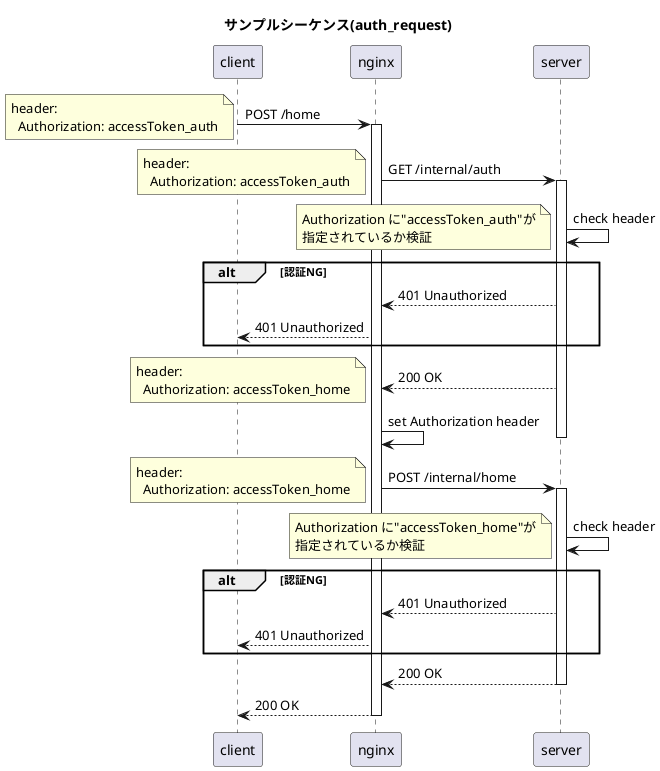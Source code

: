 @startuml
title: サンプルシーケンス(auth_request)

client -> nginx: POST /home
note left
  header:
    Authorization: accessToken_auth
end note
activate nginx
  nginx -> server: GET /internal/auth
  note left
    header:
      Authorization: accessToken_auth
  end note
  activate server
    server -> server: check header
    note left
      Authorization に"accessToken_auth"が
      指定されているか検証
    end note

    alt 認証NG
      server --> nginx: 401 Unauthorized
      nginx --> client: 401 Unauthorized
    end

    server --> nginx: 200 OK
    note left
      header:
        Authorization: accessToken_home
    end note
    nginx -> nginx: set Authorization header
  deactivate server

  nginx -> server: POST /internal/home
  activate server
    note left
      header:
        Authorization: accessToken_home
    end note

    server -> server: check header
    note left
      Authorization に"accessToken_home"が
      指定されているか検証
    end note

    alt 認証NG
      server --> nginx: 401 Unauthorized
      nginx --> client: 401 Unauthorized
    end

    server --> nginx: 200 OK
  deactivate server

  nginx --> client: 200 OK
deactivate nginx

@enduml